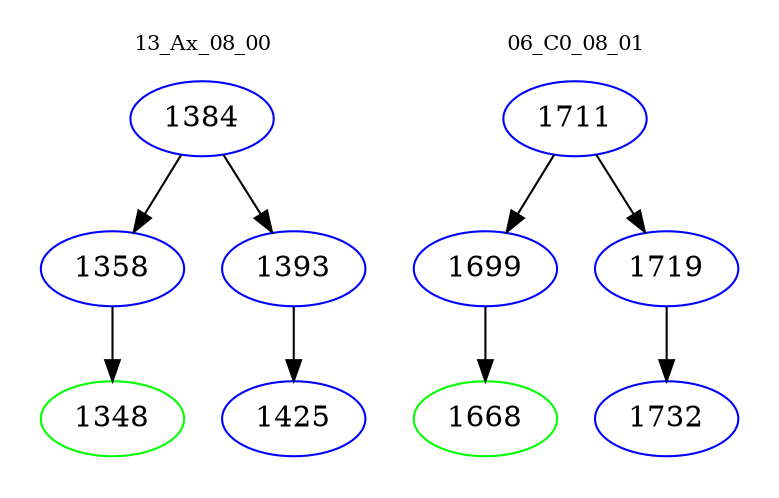 digraph{
subgraph cluster_0 {
color = white
label = "13_Ax_08_00";
fontsize=10;
T0_1384 [label="1384", color="blue"]
T0_1384 -> T0_1358 [color="black"]
T0_1358 [label="1358", color="blue"]
T0_1358 -> T0_1348 [color="black"]
T0_1348 [label="1348", color="green"]
T0_1384 -> T0_1393 [color="black"]
T0_1393 [label="1393", color="blue"]
T0_1393 -> T0_1425 [color="black"]
T0_1425 [label="1425", color="blue"]
}
subgraph cluster_1 {
color = white
label = "06_C0_08_01";
fontsize=10;
T1_1711 [label="1711", color="blue"]
T1_1711 -> T1_1699 [color="black"]
T1_1699 [label="1699", color="blue"]
T1_1699 -> T1_1668 [color="black"]
T1_1668 [label="1668", color="green"]
T1_1711 -> T1_1719 [color="black"]
T1_1719 [label="1719", color="blue"]
T1_1719 -> T1_1732 [color="black"]
T1_1732 [label="1732", color="blue"]
}
}
